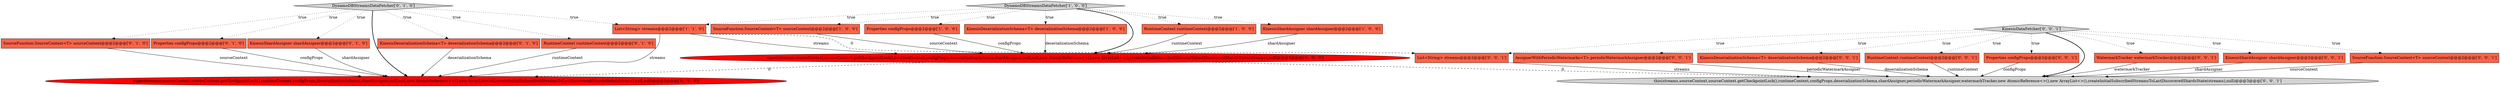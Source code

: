 digraph {
13 [style = filled, label = "super(streams,sourceContext,sourceContext.getCheckpointLock(),runtimeContext,configProps,deserializationSchema,shardAssigner,null,null,new AtomicReference<>(),new ArrayList<>(),createInitialSubscribedStreamsToLastDiscoveredShardsState(streams),null,null)@@@3@@@['0', '1', '0']", fillcolor = red, shape = ellipse image = "AAA1AAABBB2BBB"];
24 [style = filled, label = "List<String> streams@@@2@@@['0', '0', '1']", fillcolor = tomato, shape = box image = "AAA0AAABBB3BBB"];
19 [style = filled, label = "KinesisDataFetcher['0', '0', '1']", fillcolor = lightgray, shape = diamond image = "AAA0AAABBB3BBB"];
6 [style = filled, label = "DynamoDBStreamsDataFetcher['1', '0', '0']", fillcolor = lightgray, shape = diamond image = "AAA0AAABBB1BBB"];
12 [style = filled, label = "KinesisDeserializationSchema<T> deserializationSchema@@@2@@@['0', '1', '0']", fillcolor = tomato, shape = box image = "AAA0AAABBB2BBB"];
14 [style = filled, label = "RuntimeContext runtimeContext@@@2@@@['0', '1', '0']", fillcolor = tomato, shape = box image = "AAA0AAABBB2BBB"];
18 [style = filled, label = "SourceFunction.SourceContext<T> sourceContext@@@2@@@['0', '0', '1']", fillcolor = tomato, shape = box image = "AAA0AAABBB3BBB"];
4 [style = filled, label = "SourceFunction.SourceContext<T> sourceContext@@@2@@@['1', '0', '0']", fillcolor = tomato, shape = box image = "AAA0AAABBB1BBB"];
11 [style = filled, label = "DynamoDBStreamsDataFetcher['0', '1', '0']", fillcolor = lightgray, shape = diamond image = "AAA0AAABBB2BBB"];
0 [style = filled, label = "Properties configProps@@@2@@@['1', '0', '0']", fillcolor = tomato, shape = box image = "AAA0AAABBB1BBB"];
10 [style = filled, label = "SourceFunction.SourceContext<T> sourceContext@@@2@@@['0', '1', '0']", fillcolor = tomato, shape = box image = "AAA0AAABBB2BBB"];
17 [style = filled, label = "AssignerWithPeriodicWatermarks<T> periodicWatermarkAssigner@@@2@@@['0', '0', '1']", fillcolor = tomato, shape = box image = "AAA0AAABBB3BBB"];
15 [style = filled, label = "KinesisDeserializationSchema<T> deserializationSchema@@@2@@@['0', '0', '1']", fillcolor = tomato, shape = box image = "AAA0AAABBB3BBB"];
1 [style = filled, label = "KinesisDeserializationSchema<T> deserializationSchema@@@2@@@['1', '0', '0']", fillcolor = tomato, shape = box image = "AAA0AAABBB1BBB"];
23 [style = filled, label = "RuntimeContext runtimeContext@@@2@@@['0', '0', '1']", fillcolor = tomato, shape = box image = "AAA0AAABBB3BBB"];
22 [style = filled, label = "Properties configProps@@@2@@@['0', '0', '1']", fillcolor = tomato, shape = box image = "AAA0AAABBB3BBB"];
2 [style = filled, label = "super(streams,sourceContext,sourceContext.getCheckpointLock(),runtimeContext,configProps,deserializationSchema,shardAssigner,null,null,new AtomicReference<>(),new ArrayList<>(),createInitialSubscribedStreamsToLastDiscoveredShardsState(streams),null)@@@3@@@['1', '0', '0']", fillcolor = red, shape = ellipse image = "AAA1AAABBB1BBB"];
21 [style = filled, label = "this(streams,sourceContext,sourceContext.getCheckpointLock(),runtimeContext,configProps,deserializationSchema,shardAssigner,periodicWatermarkAssigner,watermarkTracker,new AtomicReference<>(),new ArrayList<>(),createInitialSubscribedStreamsToLastDiscoveredShardsState(streams),null)@@@3@@@['0', '0', '1']", fillcolor = lightgray, shape = ellipse image = "AAA0AAABBB3BBB"];
16 [style = filled, label = "WatermarkTracker watermarkTracker@@@2@@@['0', '0', '1']", fillcolor = tomato, shape = box image = "AAA0AAABBB3BBB"];
8 [style = filled, label = "Properties configProps@@@2@@@['0', '1', '0']", fillcolor = tomato, shape = box image = "AAA0AAABBB2BBB"];
7 [style = filled, label = "List<String> streams@@@2@@@['1', '1', '0']", fillcolor = tomato, shape = box image = "AAA0AAABBB1BBB"];
5 [style = filled, label = "RuntimeContext runtimeContext@@@2@@@['1', '0', '0']", fillcolor = tomato, shape = box image = "AAA0AAABBB1BBB"];
3 [style = filled, label = "KinesisShardAssigner shardAssigner@@@2@@@['1', '0', '0']", fillcolor = tomato, shape = box image = "AAA0AAABBB1BBB"];
9 [style = filled, label = "KinesisShardAssigner shardAssigner@@@2@@@['0', '1', '0']", fillcolor = tomato, shape = box image = "AAA0AAABBB2BBB"];
20 [style = filled, label = "KinesisShardAssigner shardAssigner@@@2@@@['0', '0', '1']", fillcolor = tomato, shape = box image = "AAA0AAABBB3BBB"];
1->2 [style = solid, label="deserializationSchema"];
11->7 [style = dotted, label="true"];
19->17 [style = dotted, label="true"];
11->10 [style = dotted, label="true"];
19->20 [style = dotted, label="true"];
11->12 [style = dotted, label="true"];
7->2 [style = solid, label="streams"];
6->1 [style = dotted, label="true"];
11->14 [style = dotted, label="true"];
19->18 [style = dotted, label="true"];
19->23 [style = dotted, label="true"];
11->9 [style = dotted, label="true"];
19->24 [style = dotted, label="true"];
19->15 [style = dotted, label="true"];
0->2 [style = solid, label="configProps"];
12->13 [style = solid, label="deserializationSchema"];
24->21 [style = solid, label="streams"];
10->13 [style = solid, label="sourceContext"];
17->21 [style = solid, label="periodicWatermarkAssigner"];
4->2 [style = solid, label="sourceContext"];
6->2 [style = bold, label=""];
22->21 [style = solid, label="configProps"];
5->2 [style = solid, label="runtimeContext"];
6->4 [style = dotted, label="true"];
20->21 [style = solid, label="shardAssigner"];
7->24 [style = dashed, label="0"];
2->21 [style = dashed, label="0"];
2->13 [style = dashed, label="0"];
14->13 [style = solid, label="runtimeContext"];
23->21 [style = solid, label="runtimeContext"];
11->13 [style = bold, label=""];
19->22 [style = dotted, label="true"];
9->13 [style = solid, label="shardAssigner"];
19->16 [style = dotted, label="true"];
6->7 [style = dotted, label="true"];
3->2 [style = solid, label="shardAssigner"];
11->8 [style = dotted, label="true"];
18->21 [style = solid, label="sourceContext"];
8->13 [style = solid, label="configProps"];
6->0 [style = dotted, label="true"];
7->13 [style = solid, label="streams"];
6->3 [style = dotted, label="true"];
15->21 [style = solid, label="deserializationSchema"];
16->21 [style = solid, label="watermarkTracker"];
6->5 [style = dotted, label="true"];
19->21 [style = bold, label=""];
}
